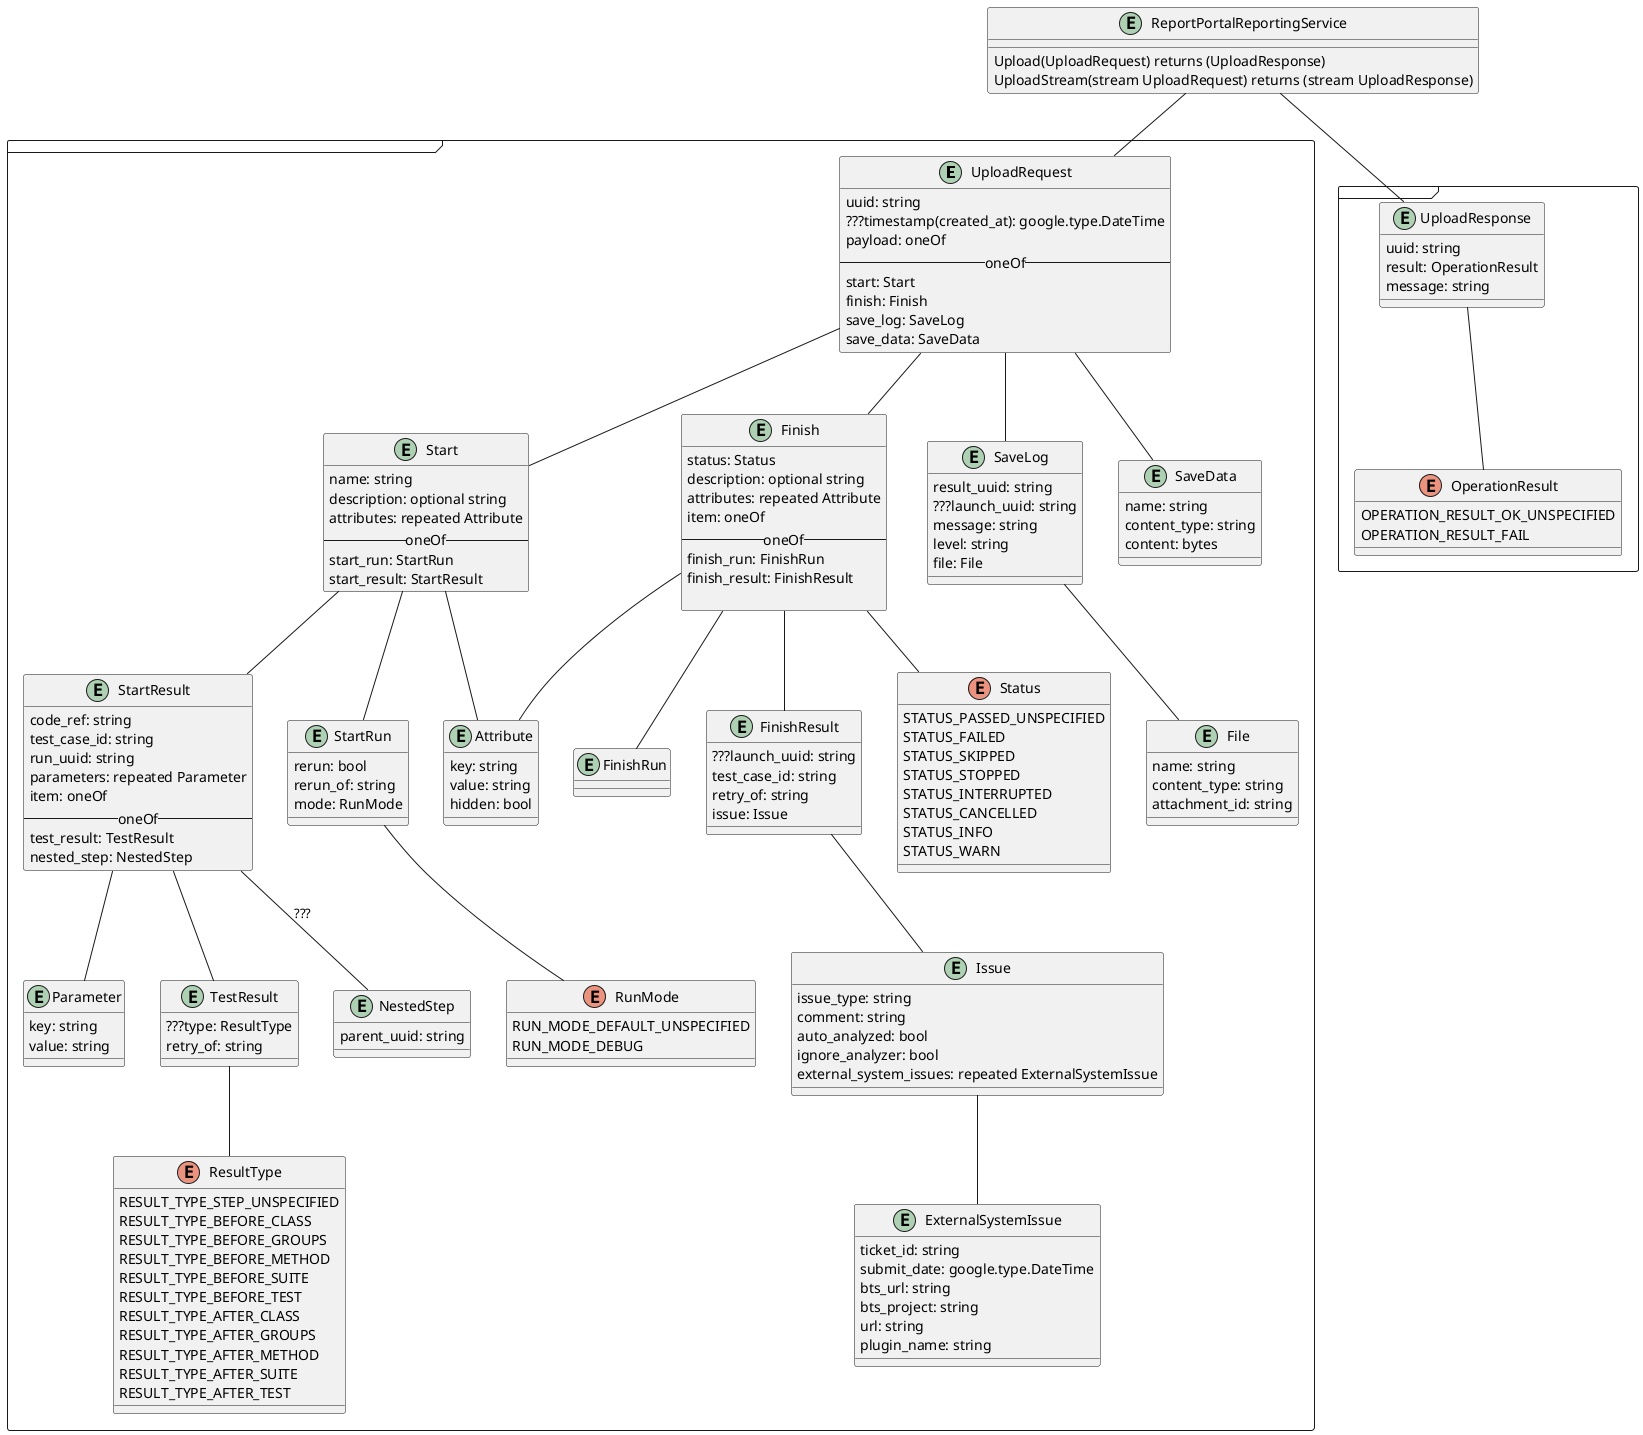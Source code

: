 @startuml

Entity ReportPortalReportingService {
  Upload(UploadRequest) returns (UploadResponse)
  UploadStream(stream UploadRequest) returns (stream UploadResponse)
}

Frame {
  Entity UploadRequest {
    uuid: string
    ???timestamp(created_at): google.type.DateTime
    payload: oneOf
    --oneOf--
    start: Start
    finish: Finish
    save_log: SaveLog
    save_data: SaveData
  }

  Entity Start {
    name: string
    description: optional string
    attributes: repeated Attribute
    --oneOf--
    start_run: StartRun
    start_result: StartResult
  }

  Entity StartResult {
    code_ref: string
    test_case_id: string
    run_uuid: string
    parameters: repeated Parameter
    item: oneOf
    --oneOf--
    test_result: TestResult
    nested_step: NestedStep
  }

  Entity TestResult {
    ???type: ResultType
    retry_of: string
  }

  Entity NestedStep {
    parent_uuid: string
  }

  Entity StartRun {
    rerun: bool
    rerun_of: string
    mode: RunMode
  }

  Entity Finish {
    status: Status
    description: optional string
    attributes: repeated Attribute
    item: oneOf
    --oneOf--
    finish_run: FinishRun
    finish_result: FinishResult

  }

  Entity FinishRun {}

  Entity FinishResult {
    ???launch_uuid: string
    test_case_id: string
    retry_of: string
    issue: Issue
  }

  Entity Issue {
    issue_type: string
    comment: string
    auto_analyzed: bool
    ignore_analyzer: bool
    external_system_issues: repeated ExternalSystemIssue
  }

  Entity ExternalSystemIssue {
    ticket_id: string
    submit_date: google.type.DateTime
    bts_url: string
    bts_project: string
    url: string
    plugin_name: string
  }

  Entity SaveLog {
    result_uuid: string
    ???launch_uuid: string
    message: string
    level: string
    file: File
  }

  Entity File {
    name: string
    content_type: string
    attachment_id: string
  }

  Entity SaveData {
    name: string
    content_type: string
    content: bytes
  }

  Entity Attribute {
    key: string
    value: string
    hidden: bool
  }

  Entity Parameter {
    key: string
    value: string
  }

  enum ResultType {
    RESULT_TYPE_STEP_UNSPECIFIED
    RESULT_TYPE_BEFORE_CLASS
    RESULT_TYPE_BEFORE_GROUPS
    RESULT_TYPE_BEFORE_METHOD
    RESULT_TYPE_BEFORE_SUITE
    RESULT_TYPE_BEFORE_TEST
    RESULT_TYPE_AFTER_CLASS
    RESULT_TYPE_AFTER_GROUPS
    RESULT_TYPE_AFTER_METHOD
    RESULT_TYPE_AFTER_SUITE
    RESULT_TYPE_AFTER_TEST
  }

  enum Status {
    STATUS_PASSED_UNSPECIFIED
    STATUS_FAILED
    STATUS_SKIPPED
    STATUS_STOPPED
    STATUS_INTERRUPTED
    STATUS_CANCELLED
    STATUS_INFO
    STATUS_WARN
  }

  enum RunMode {
    RUN_MODE_DEFAULT_UNSPECIFIED
    RUN_MODE_DEBUG
  }
}

Frame {
  Entity UploadResponse {
    uuid: string
    result: OperationResult
    message: string
  }

  enum OperationResult {
    OPERATION_RESULT_OK_UNSPECIFIED
    OPERATION_RESULT_FAIL
  }
}

ReportPortalReportingService -- UploadRequest
ReportPortalReportingService -- UploadResponse

UploadRequest -- Start
UploadRequest -- Finish
UploadRequest -- SaveLog
UploadRequest -- SaveData

Start -- StartRun
Start -- StartResult
Start -- Attribute

StartRun -- RunMode

StartResult -- TestResult
StartResult -- NestedStep : ???
StartResult -- Parameter

TestResult -- ResultType

Finish -- FinishRun
Finish -- FinishResult
Finish -- Status
Finish -- Attribute

FinishResult -- Issue

Issue -- ExternalSystemIssue

SaveLog -- File

UploadResponse -- OperationResult

@enduml